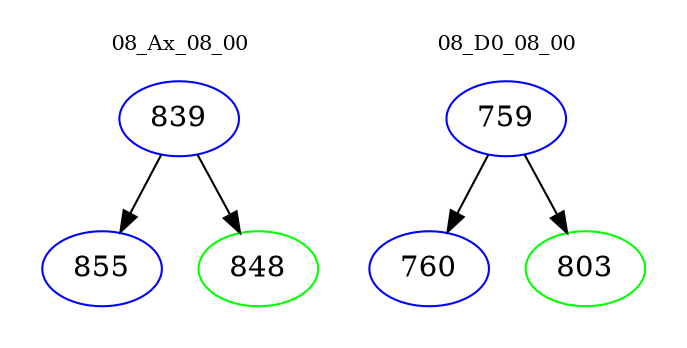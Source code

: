 digraph{
subgraph cluster_0 {
color = white
label = "08_Ax_08_00";
fontsize=10;
T0_839 [label="839", color="blue"]
T0_839 -> T0_855 [color="black"]
T0_855 [label="855", color="blue"]
T0_839 -> T0_848 [color="black"]
T0_848 [label="848", color="green"]
}
subgraph cluster_1 {
color = white
label = "08_D0_08_00";
fontsize=10;
T1_759 [label="759", color="blue"]
T1_759 -> T1_760 [color="black"]
T1_760 [label="760", color="blue"]
T1_759 -> T1_803 [color="black"]
T1_803 [label="803", color="green"]
}
}
